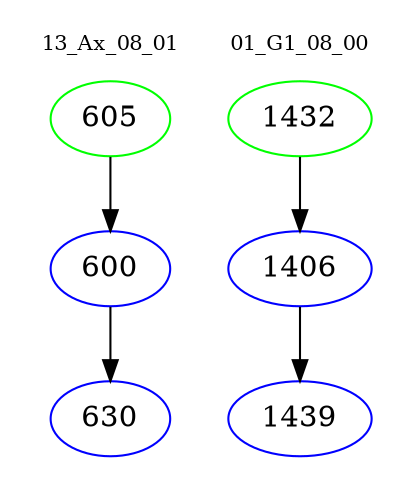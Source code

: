 digraph{
subgraph cluster_0 {
color = white
label = "13_Ax_08_01";
fontsize=10;
T0_605 [label="605", color="green"]
T0_605 -> T0_600 [color="black"]
T0_600 [label="600", color="blue"]
T0_600 -> T0_630 [color="black"]
T0_630 [label="630", color="blue"]
}
subgraph cluster_1 {
color = white
label = "01_G1_08_00";
fontsize=10;
T1_1432 [label="1432", color="green"]
T1_1432 -> T1_1406 [color="black"]
T1_1406 [label="1406", color="blue"]
T1_1406 -> T1_1439 [color="black"]
T1_1439 [label="1439", color="blue"]
}
}
